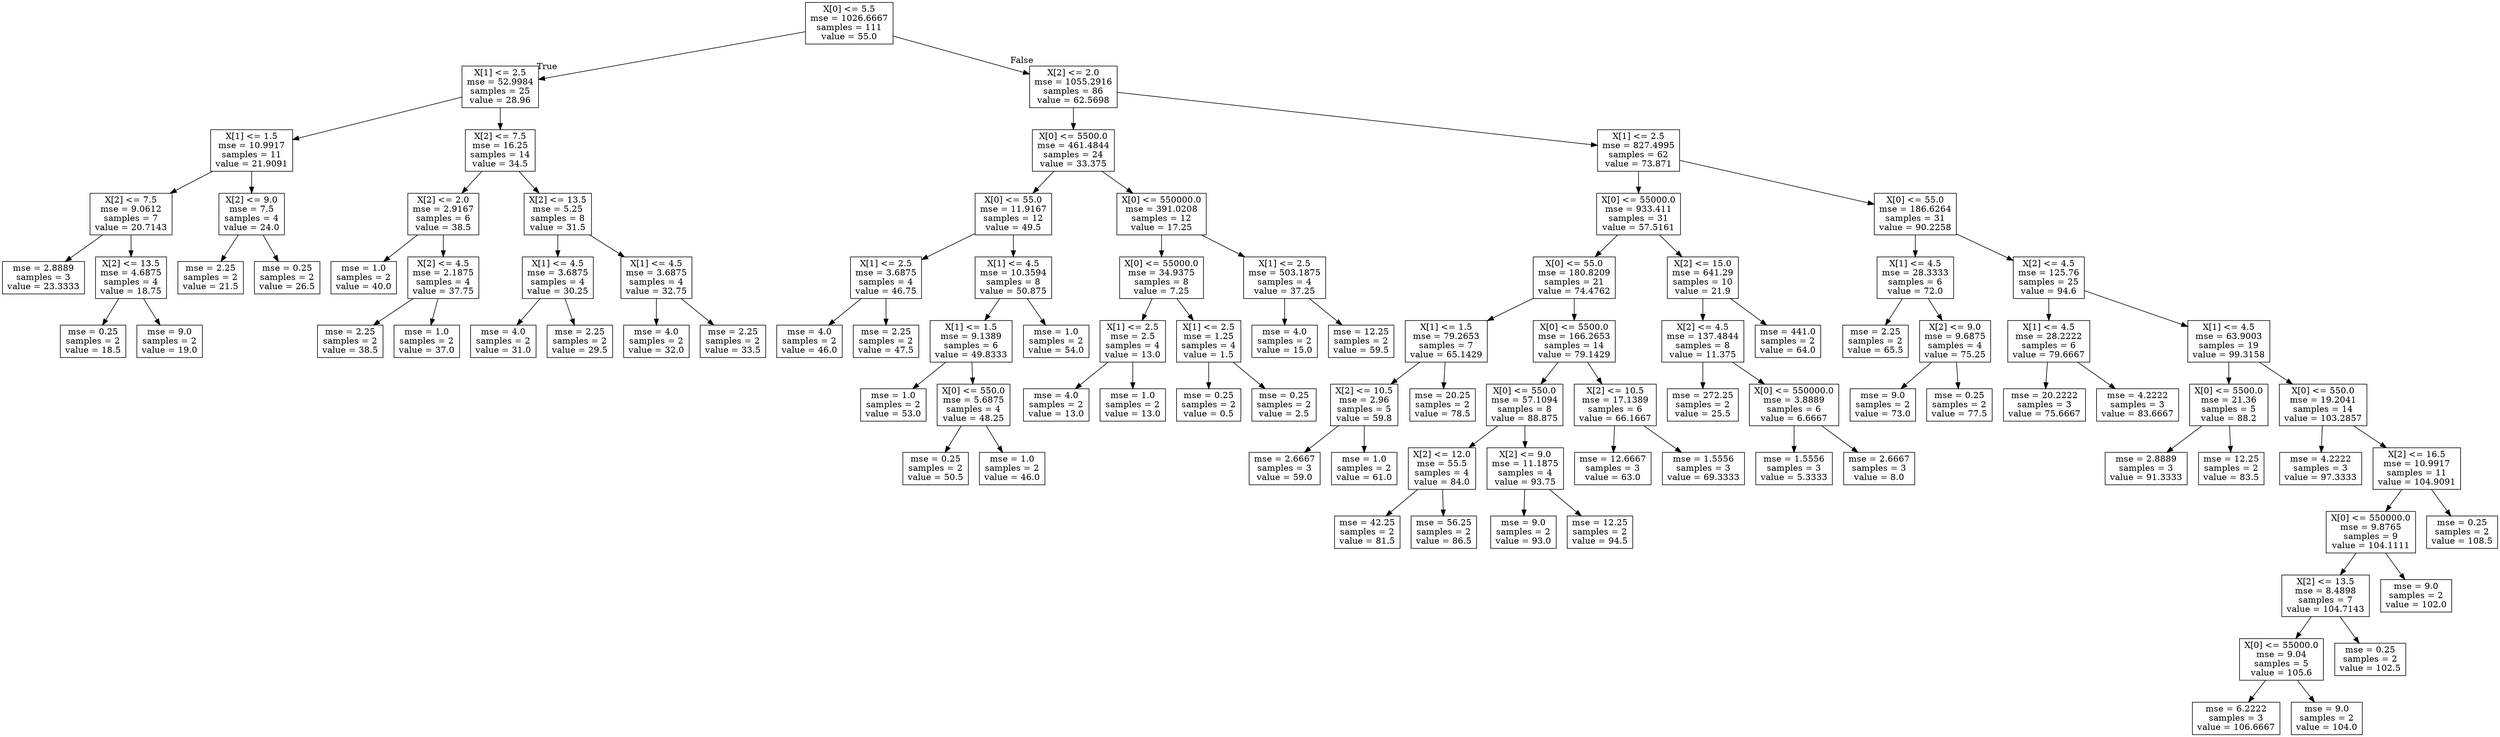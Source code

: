 digraph Tree {
node [shape=box] ;
0 [label="X[0] <= 5.5\nmse = 1026.6667\nsamples = 111\nvalue = 55.0"] ;
1 [label="X[1] <= 2.5\nmse = 52.9984\nsamples = 25\nvalue = 28.96"] ;
0 -> 1 [labeldistance=2.5, labelangle=45, headlabel="True"] ;
2 [label="X[1] <= 1.5\nmse = 10.9917\nsamples = 11\nvalue = 21.9091"] ;
1 -> 2 ;
3 [label="X[2] <= 7.5\nmse = 9.0612\nsamples = 7\nvalue = 20.7143"] ;
2 -> 3 ;
4 [label="mse = 2.8889\nsamples = 3\nvalue = 23.3333"] ;
3 -> 4 ;
5 [label="X[2] <= 13.5\nmse = 4.6875\nsamples = 4\nvalue = 18.75"] ;
3 -> 5 ;
6 [label="mse = 0.25\nsamples = 2\nvalue = 18.5"] ;
5 -> 6 ;
7 [label="mse = 9.0\nsamples = 2\nvalue = 19.0"] ;
5 -> 7 ;
8 [label="X[2] <= 9.0\nmse = 7.5\nsamples = 4\nvalue = 24.0"] ;
2 -> 8 ;
9 [label="mse = 2.25\nsamples = 2\nvalue = 21.5"] ;
8 -> 9 ;
10 [label="mse = 0.25\nsamples = 2\nvalue = 26.5"] ;
8 -> 10 ;
11 [label="X[2] <= 7.5\nmse = 16.25\nsamples = 14\nvalue = 34.5"] ;
1 -> 11 ;
12 [label="X[2] <= 2.0\nmse = 2.9167\nsamples = 6\nvalue = 38.5"] ;
11 -> 12 ;
13 [label="mse = 1.0\nsamples = 2\nvalue = 40.0"] ;
12 -> 13 ;
14 [label="X[2] <= 4.5\nmse = 2.1875\nsamples = 4\nvalue = 37.75"] ;
12 -> 14 ;
15 [label="mse = 2.25\nsamples = 2\nvalue = 38.5"] ;
14 -> 15 ;
16 [label="mse = 1.0\nsamples = 2\nvalue = 37.0"] ;
14 -> 16 ;
17 [label="X[2] <= 13.5\nmse = 5.25\nsamples = 8\nvalue = 31.5"] ;
11 -> 17 ;
18 [label="X[1] <= 4.5\nmse = 3.6875\nsamples = 4\nvalue = 30.25"] ;
17 -> 18 ;
19 [label="mse = 4.0\nsamples = 2\nvalue = 31.0"] ;
18 -> 19 ;
20 [label="mse = 2.25\nsamples = 2\nvalue = 29.5"] ;
18 -> 20 ;
21 [label="X[1] <= 4.5\nmse = 3.6875\nsamples = 4\nvalue = 32.75"] ;
17 -> 21 ;
22 [label="mse = 4.0\nsamples = 2\nvalue = 32.0"] ;
21 -> 22 ;
23 [label="mse = 2.25\nsamples = 2\nvalue = 33.5"] ;
21 -> 23 ;
24 [label="X[2] <= 2.0\nmse = 1055.2916\nsamples = 86\nvalue = 62.5698"] ;
0 -> 24 [labeldistance=2.5, labelangle=-45, headlabel="False"] ;
25 [label="X[0] <= 5500.0\nmse = 461.4844\nsamples = 24\nvalue = 33.375"] ;
24 -> 25 ;
26 [label="X[0] <= 55.0\nmse = 11.9167\nsamples = 12\nvalue = 49.5"] ;
25 -> 26 ;
27 [label="X[1] <= 2.5\nmse = 3.6875\nsamples = 4\nvalue = 46.75"] ;
26 -> 27 ;
28 [label="mse = 4.0\nsamples = 2\nvalue = 46.0"] ;
27 -> 28 ;
29 [label="mse = 2.25\nsamples = 2\nvalue = 47.5"] ;
27 -> 29 ;
30 [label="X[1] <= 4.5\nmse = 10.3594\nsamples = 8\nvalue = 50.875"] ;
26 -> 30 ;
31 [label="X[1] <= 1.5\nmse = 9.1389\nsamples = 6\nvalue = 49.8333"] ;
30 -> 31 ;
32 [label="mse = 1.0\nsamples = 2\nvalue = 53.0"] ;
31 -> 32 ;
33 [label="X[0] <= 550.0\nmse = 5.6875\nsamples = 4\nvalue = 48.25"] ;
31 -> 33 ;
34 [label="mse = 0.25\nsamples = 2\nvalue = 50.5"] ;
33 -> 34 ;
35 [label="mse = 1.0\nsamples = 2\nvalue = 46.0"] ;
33 -> 35 ;
36 [label="mse = 1.0\nsamples = 2\nvalue = 54.0"] ;
30 -> 36 ;
37 [label="X[0] <= 550000.0\nmse = 391.0208\nsamples = 12\nvalue = 17.25"] ;
25 -> 37 ;
38 [label="X[0] <= 55000.0\nmse = 34.9375\nsamples = 8\nvalue = 7.25"] ;
37 -> 38 ;
39 [label="X[1] <= 2.5\nmse = 2.5\nsamples = 4\nvalue = 13.0"] ;
38 -> 39 ;
40 [label="mse = 4.0\nsamples = 2\nvalue = 13.0"] ;
39 -> 40 ;
41 [label="mse = 1.0\nsamples = 2\nvalue = 13.0"] ;
39 -> 41 ;
42 [label="X[1] <= 2.5\nmse = 1.25\nsamples = 4\nvalue = 1.5"] ;
38 -> 42 ;
43 [label="mse = 0.25\nsamples = 2\nvalue = 0.5"] ;
42 -> 43 ;
44 [label="mse = 0.25\nsamples = 2\nvalue = 2.5"] ;
42 -> 44 ;
45 [label="X[1] <= 2.5\nmse = 503.1875\nsamples = 4\nvalue = 37.25"] ;
37 -> 45 ;
46 [label="mse = 4.0\nsamples = 2\nvalue = 15.0"] ;
45 -> 46 ;
47 [label="mse = 12.25\nsamples = 2\nvalue = 59.5"] ;
45 -> 47 ;
48 [label="X[1] <= 2.5\nmse = 827.4995\nsamples = 62\nvalue = 73.871"] ;
24 -> 48 ;
49 [label="X[0] <= 55000.0\nmse = 933.411\nsamples = 31\nvalue = 57.5161"] ;
48 -> 49 ;
50 [label="X[0] <= 55.0\nmse = 180.8209\nsamples = 21\nvalue = 74.4762"] ;
49 -> 50 ;
51 [label="X[1] <= 1.5\nmse = 79.2653\nsamples = 7\nvalue = 65.1429"] ;
50 -> 51 ;
52 [label="X[2] <= 10.5\nmse = 2.96\nsamples = 5\nvalue = 59.8"] ;
51 -> 52 ;
53 [label="mse = 2.6667\nsamples = 3\nvalue = 59.0"] ;
52 -> 53 ;
54 [label="mse = 1.0\nsamples = 2\nvalue = 61.0"] ;
52 -> 54 ;
55 [label="mse = 20.25\nsamples = 2\nvalue = 78.5"] ;
51 -> 55 ;
56 [label="X[0] <= 5500.0\nmse = 166.2653\nsamples = 14\nvalue = 79.1429"] ;
50 -> 56 ;
57 [label="X[0] <= 550.0\nmse = 57.1094\nsamples = 8\nvalue = 88.875"] ;
56 -> 57 ;
58 [label="X[2] <= 12.0\nmse = 55.5\nsamples = 4\nvalue = 84.0"] ;
57 -> 58 ;
59 [label="mse = 42.25\nsamples = 2\nvalue = 81.5"] ;
58 -> 59 ;
60 [label="mse = 56.25\nsamples = 2\nvalue = 86.5"] ;
58 -> 60 ;
61 [label="X[2] <= 9.0\nmse = 11.1875\nsamples = 4\nvalue = 93.75"] ;
57 -> 61 ;
62 [label="mse = 9.0\nsamples = 2\nvalue = 93.0"] ;
61 -> 62 ;
63 [label="mse = 12.25\nsamples = 2\nvalue = 94.5"] ;
61 -> 63 ;
64 [label="X[2] <= 10.5\nmse = 17.1389\nsamples = 6\nvalue = 66.1667"] ;
56 -> 64 ;
65 [label="mse = 12.6667\nsamples = 3\nvalue = 63.0"] ;
64 -> 65 ;
66 [label="mse = 1.5556\nsamples = 3\nvalue = 69.3333"] ;
64 -> 66 ;
67 [label="X[2] <= 15.0\nmse = 641.29\nsamples = 10\nvalue = 21.9"] ;
49 -> 67 ;
68 [label="X[2] <= 4.5\nmse = 137.4844\nsamples = 8\nvalue = 11.375"] ;
67 -> 68 ;
69 [label="mse = 272.25\nsamples = 2\nvalue = 25.5"] ;
68 -> 69 ;
70 [label="X[0] <= 550000.0\nmse = 3.8889\nsamples = 6\nvalue = 6.6667"] ;
68 -> 70 ;
71 [label="mse = 1.5556\nsamples = 3\nvalue = 5.3333"] ;
70 -> 71 ;
72 [label="mse = 2.6667\nsamples = 3\nvalue = 8.0"] ;
70 -> 72 ;
73 [label="mse = 441.0\nsamples = 2\nvalue = 64.0"] ;
67 -> 73 ;
74 [label="X[0] <= 55.0\nmse = 186.6264\nsamples = 31\nvalue = 90.2258"] ;
48 -> 74 ;
75 [label="X[1] <= 4.5\nmse = 28.3333\nsamples = 6\nvalue = 72.0"] ;
74 -> 75 ;
76 [label="mse = 2.25\nsamples = 2\nvalue = 65.5"] ;
75 -> 76 ;
77 [label="X[2] <= 9.0\nmse = 9.6875\nsamples = 4\nvalue = 75.25"] ;
75 -> 77 ;
78 [label="mse = 9.0\nsamples = 2\nvalue = 73.0"] ;
77 -> 78 ;
79 [label="mse = 0.25\nsamples = 2\nvalue = 77.5"] ;
77 -> 79 ;
80 [label="X[2] <= 4.5\nmse = 125.76\nsamples = 25\nvalue = 94.6"] ;
74 -> 80 ;
81 [label="X[1] <= 4.5\nmse = 28.2222\nsamples = 6\nvalue = 79.6667"] ;
80 -> 81 ;
82 [label="mse = 20.2222\nsamples = 3\nvalue = 75.6667"] ;
81 -> 82 ;
83 [label="mse = 4.2222\nsamples = 3\nvalue = 83.6667"] ;
81 -> 83 ;
84 [label="X[1] <= 4.5\nmse = 63.9003\nsamples = 19\nvalue = 99.3158"] ;
80 -> 84 ;
85 [label="X[0] <= 5500.0\nmse = 21.36\nsamples = 5\nvalue = 88.2"] ;
84 -> 85 ;
86 [label="mse = 2.8889\nsamples = 3\nvalue = 91.3333"] ;
85 -> 86 ;
87 [label="mse = 12.25\nsamples = 2\nvalue = 83.5"] ;
85 -> 87 ;
88 [label="X[0] <= 550.0\nmse = 19.2041\nsamples = 14\nvalue = 103.2857"] ;
84 -> 88 ;
89 [label="mse = 4.2222\nsamples = 3\nvalue = 97.3333"] ;
88 -> 89 ;
90 [label="X[2] <= 16.5\nmse = 10.9917\nsamples = 11\nvalue = 104.9091"] ;
88 -> 90 ;
91 [label="X[0] <= 550000.0\nmse = 9.8765\nsamples = 9\nvalue = 104.1111"] ;
90 -> 91 ;
92 [label="X[2] <= 13.5\nmse = 8.4898\nsamples = 7\nvalue = 104.7143"] ;
91 -> 92 ;
93 [label="X[0] <= 55000.0\nmse = 9.04\nsamples = 5\nvalue = 105.6"] ;
92 -> 93 ;
94 [label="mse = 6.2222\nsamples = 3\nvalue = 106.6667"] ;
93 -> 94 ;
95 [label="mse = 9.0\nsamples = 2\nvalue = 104.0"] ;
93 -> 95 ;
96 [label="mse = 0.25\nsamples = 2\nvalue = 102.5"] ;
92 -> 96 ;
97 [label="mse = 9.0\nsamples = 2\nvalue = 102.0"] ;
91 -> 97 ;
98 [label="mse = 0.25\nsamples = 2\nvalue = 108.5"] ;
90 -> 98 ;
}